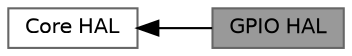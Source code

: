 digraph "GPIO HAL"
{
 // LATEX_PDF_SIZE
  bgcolor="transparent";
  edge [fontname=Helvetica,fontsize=10,labelfontname=Helvetica,labelfontsize=10];
  node [fontname=Helvetica,fontsize=10,shape=box,height=0.2,width=0.4];
  rankdir=LR;
  Node1 [id="Node000001",label="GPIO HAL",height=0.2,width=0.4,color="gray40", fillcolor="grey60", style="filled", fontcolor="black",tooltip="GPIO abstraction for multiple architectures."];
  Node2 [id="Node000002",label="Core HAL",height=0.2,width=0.4,color="grey40", fillcolor="white", style="filled",URL="$group___n_a_v_h_a_l.html",tooltip="Top-level includes for the NavHAL framework."];
  Node2->Node1 [shape=plaintext, dir="back", style="solid"];
}
